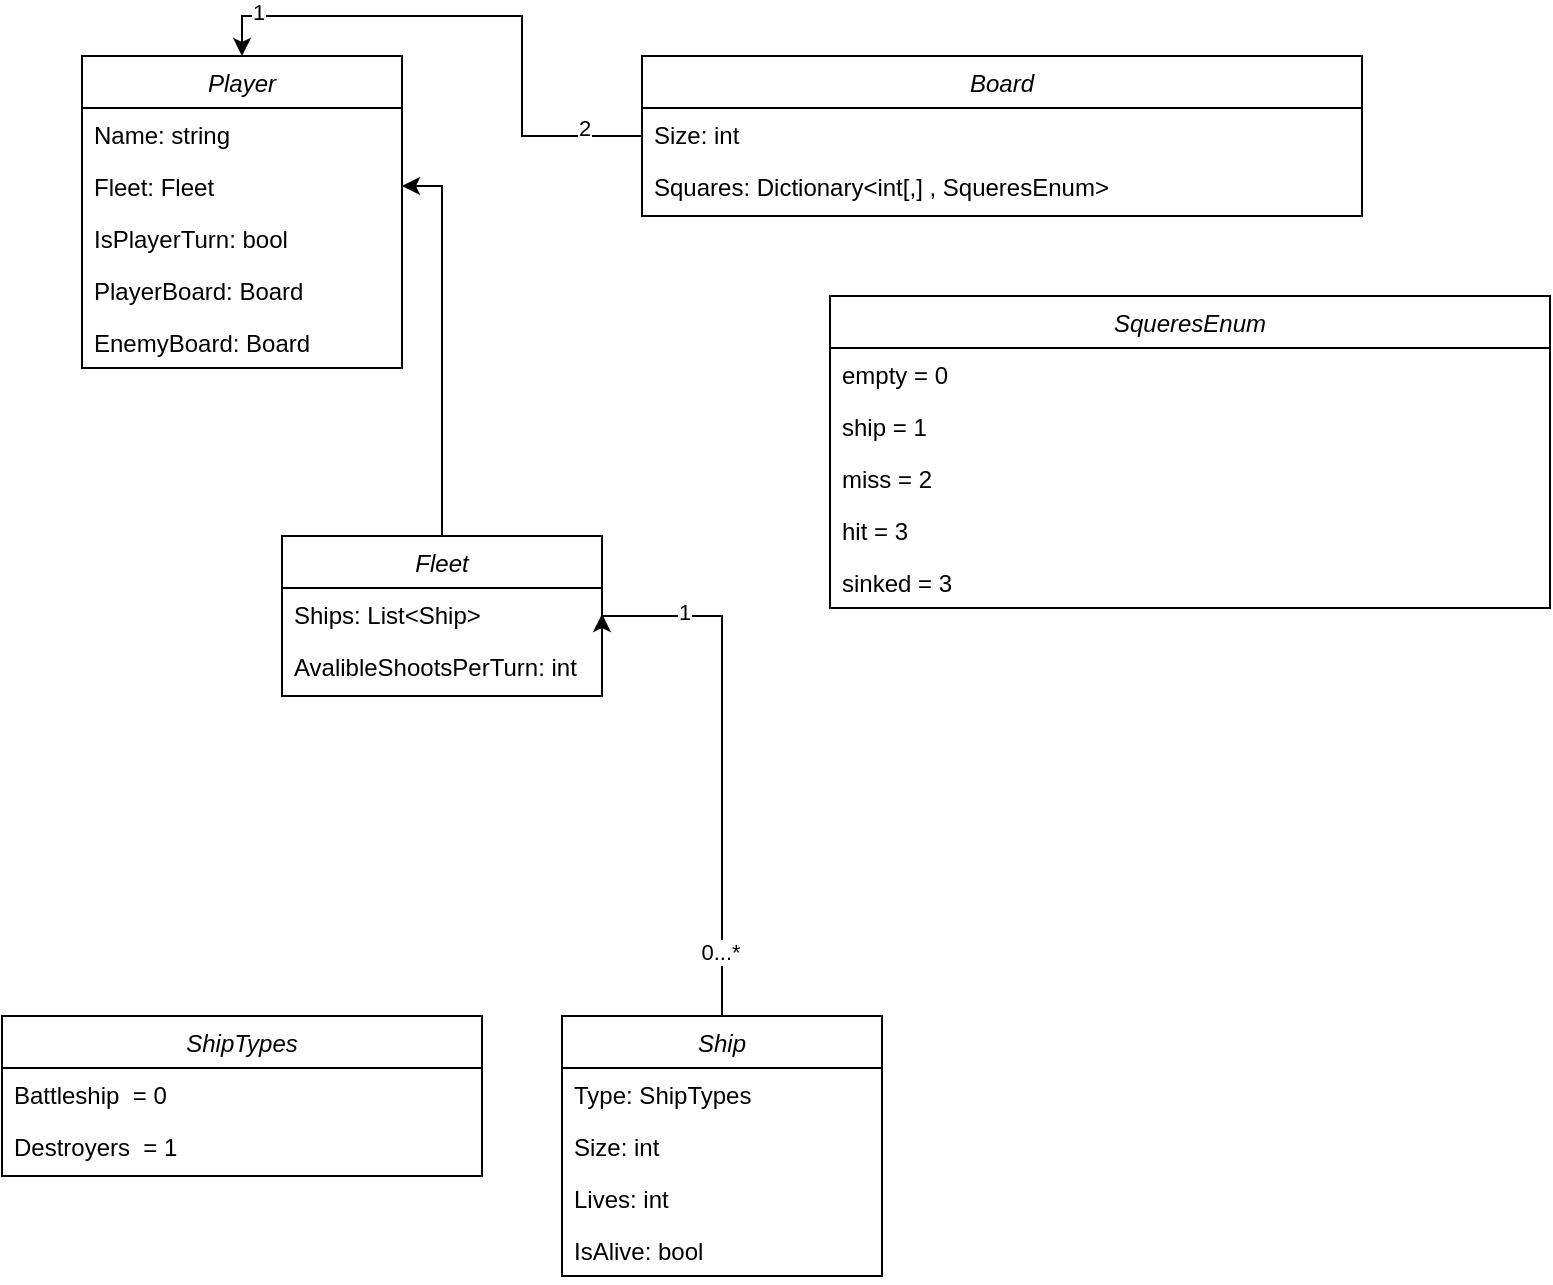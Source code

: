 <mxfile version="21.5.0" type="device">
  <diagram id="C5RBs43oDa-KdzZeNtuy" name="Page-1">
    <mxGraphModel dx="792" dy="1154" grid="1" gridSize="10" guides="1" tooltips="1" connect="1" arrows="1" fold="1" page="1" pageScale="1" pageWidth="827" pageHeight="1169" math="0" shadow="0">
      <root>
        <mxCell id="WIyWlLk6GJQsqaUBKTNV-0" />
        <mxCell id="WIyWlLk6GJQsqaUBKTNV-1" parent="WIyWlLk6GJQsqaUBKTNV-0" />
        <mxCell id="zkfFHV4jXpPFQw0GAbJ--0" value="Player" style="swimlane;fontStyle=2;align=center;verticalAlign=top;childLayout=stackLayout;horizontal=1;startSize=26;horizontalStack=0;resizeParent=1;resizeLast=0;collapsible=1;marginBottom=0;rounded=0;shadow=0;strokeWidth=1;" parent="WIyWlLk6GJQsqaUBKTNV-1" vertex="1">
          <mxGeometry x="40" y="80" width="160" height="156" as="geometry">
            <mxRectangle x="230" y="140" width="160" height="26" as="alternateBounds" />
          </mxGeometry>
        </mxCell>
        <mxCell id="zkfFHV4jXpPFQw0GAbJ--1" value="Name: string" style="text;align=left;verticalAlign=top;spacingLeft=4;spacingRight=4;overflow=hidden;rotatable=0;points=[[0,0.5],[1,0.5]];portConstraint=eastwest;" parent="zkfFHV4jXpPFQw0GAbJ--0" vertex="1">
          <mxGeometry y="26" width="160" height="26" as="geometry" />
        </mxCell>
        <mxCell id="zkfFHV4jXpPFQw0GAbJ--2" value="Fleet: Fleet" style="text;align=left;verticalAlign=top;spacingLeft=4;spacingRight=4;overflow=hidden;rotatable=0;points=[[0,0.5],[1,0.5]];portConstraint=eastwest;rounded=0;shadow=0;html=0;" parent="zkfFHV4jXpPFQw0GAbJ--0" vertex="1">
          <mxGeometry y="52" width="160" height="26" as="geometry" />
        </mxCell>
        <mxCell id="zkfFHV4jXpPFQw0GAbJ--3" value="IsPlayerTurn: bool" style="text;align=left;verticalAlign=top;spacingLeft=4;spacingRight=4;overflow=hidden;rotatable=0;points=[[0,0.5],[1,0.5]];portConstraint=eastwest;rounded=0;shadow=0;html=0;" parent="zkfFHV4jXpPFQw0GAbJ--0" vertex="1">
          <mxGeometry y="78" width="160" height="26" as="geometry" />
        </mxCell>
        <mxCell id="dhn_8ACEzhib1miOB9We-24" value="PlayerBoard: Board&#xa;" style="text;align=left;verticalAlign=top;spacingLeft=4;spacingRight=4;overflow=hidden;rotatable=0;points=[[0,0.5],[1,0.5]];portConstraint=eastwest;rounded=0;shadow=0;html=0;" vertex="1" parent="zkfFHV4jXpPFQw0GAbJ--0">
          <mxGeometry y="104" width="160" height="26" as="geometry" />
        </mxCell>
        <mxCell id="dhn_8ACEzhib1miOB9We-25" value="EnemyBoard: Board&#xa;" style="text;align=left;verticalAlign=top;spacingLeft=4;spacingRight=4;overflow=hidden;rotatable=0;points=[[0,0.5],[1,0.5]];portConstraint=eastwest;rounded=0;shadow=0;html=0;" vertex="1" parent="zkfFHV4jXpPFQw0GAbJ--0">
          <mxGeometry y="130" width="160" height="26" as="geometry" />
        </mxCell>
        <mxCell id="dhn_8ACEzhib1miOB9We-21" style="edgeStyle=orthogonalEdgeStyle;rounded=0;orthogonalLoop=1;jettySize=auto;html=1;entryX=1;entryY=0.5;entryDx=0;entryDy=0;" edge="1" parent="WIyWlLk6GJQsqaUBKTNV-1" source="dhn_8ACEzhib1miOB9We-0" target="dhn_8ACEzhib1miOB9We-9">
          <mxGeometry relative="1" as="geometry">
            <Array as="points">
              <mxPoint x="360" y="360" />
            </Array>
          </mxGeometry>
        </mxCell>
        <mxCell id="dhn_8ACEzhib1miOB9We-22" value="1" style="edgeLabel;html=1;align=center;verticalAlign=middle;resizable=0;points=[];" vertex="1" connectable="0" parent="dhn_8ACEzhib1miOB9We-21">
          <mxGeometry x="0.677" y="-2" relative="1" as="geometry">
            <mxPoint as="offset" />
          </mxGeometry>
        </mxCell>
        <mxCell id="dhn_8ACEzhib1miOB9We-23" value="0...*" style="edgeLabel;html=1;align=center;verticalAlign=middle;resizable=0;points=[];" vertex="1" connectable="0" parent="dhn_8ACEzhib1miOB9We-21">
          <mxGeometry x="-0.754" y="1" relative="1" as="geometry">
            <mxPoint as="offset" />
          </mxGeometry>
        </mxCell>
        <mxCell id="dhn_8ACEzhib1miOB9We-0" value="Ship" style="swimlane;fontStyle=2;align=center;verticalAlign=top;childLayout=stackLayout;horizontal=1;startSize=26;horizontalStack=0;resizeParent=1;resizeLast=0;collapsible=1;marginBottom=0;rounded=0;shadow=0;strokeWidth=1;" vertex="1" parent="WIyWlLk6GJQsqaUBKTNV-1">
          <mxGeometry x="280" y="560" width="160" height="130" as="geometry">
            <mxRectangle x="230" y="140" width="160" height="26" as="alternateBounds" />
          </mxGeometry>
        </mxCell>
        <mxCell id="dhn_8ACEzhib1miOB9We-1" value="Type: ShipTypes" style="text;align=left;verticalAlign=top;spacingLeft=4;spacingRight=4;overflow=hidden;rotatable=0;points=[[0,0.5],[1,0.5]];portConstraint=eastwest;" vertex="1" parent="dhn_8ACEzhib1miOB9We-0">
          <mxGeometry y="26" width="160" height="26" as="geometry" />
        </mxCell>
        <mxCell id="dhn_8ACEzhib1miOB9We-2" value="Size: int" style="text;align=left;verticalAlign=top;spacingLeft=4;spacingRight=4;overflow=hidden;rotatable=0;points=[[0,0.5],[1,0.5]];portConstraint=eastwest;rounded=0;shadow=0;html=0;" vertex="1" parent="dhn_8ACEzhib1miOB9We-0">
          <mxGeometry y="52" width="160" height="26" as="geometry" />
        </mxCell>
        <mxCell id="dhn_8ACEzhib1miOB9We-3" value="Lives: int" style="text;align=left;verticalAlign=top;spacingLeft=4;spacingRight=4;overflow=hidden;rotatable=0;points=[[0,0.5],[1,0.5]];portConstraint=eastwest;rounded=0;shadow=0;html=0;" vertex="1" parent="dhn_8ACEzhib1miOB9We-0">
          <mxGeometry y="78" width="160" height="26" as="geometry" />
        </mxCell>
        <mxCell id="dhn_8ACEzhib1miOB9We-53" value="IsAlive: bool" style="text;align=left;verticalAlign=top;spacingLeft=4;spacingRight=4;overflow=hidden;rotatable=0;points=[[0,0.5],[1,0.5]];portConstraint=eastwest;rounded=0;shadow=0;html=0;" vertex="1" parent="dhn_8ACEzhib1miOB9We-0">
          <mxGeometry y="104" width="160" height="26" as="geometry" />
        </mxCell>
        <mxCell id="dhn_8ACEzhib1miOB9We-26" style="edgeStyle=orthogonalEdgeStyle;rounded=0;orthogonalLoop=1;jettySize=auto;html=1;entryX=0.5;entryY=0;entryDx=0;entryDy=0;" edge="1" parent="WIyWlLk6GJQsqaUBKTNV-1" source="dhn_8ACEzhib1miOB9We-4" target="zkfFHV4jXpPFQw0GAbJ--0">
          <mxGeometry relative="1" as="geometry" />
        </mxCell>
        <mxCell id="dhn_8ACEzhib1miOB9We-27" value="1" style="edgeLabel;html=1;align=center;verticalAlign=middle;resizable=0;points=[];" vertex="1" connectable="0" parent="dhn_8ACEzhib1miOB9We-26">
          <mxGeometry x="0.8" y="-2" relative="1" as="geometry">
            <mxPoint as="offset" />
          </mxGeometry>
        </mxCell>
        <mxCell id="dhn_8ACEzhib1miOB9We-29" value="2" style="edgeLabel;html=1;align=center;verticalAlign=middle;resizable=0;points=[];" vertex="1" connectable="0" parent="dhn_8ACEzhib1miOB9We-26">
          <mxGeometry x="-0.794" y="-4" relative="1" as="geometry">
            <mxPoint as="offset" />
          </mxGeometry>
        </mxCell>
        <mxCell id="dhn_8ACEzhib1miOB9We-4" value="Board" style="swimlane;fontStyle=2;align=center;verticalAlign=top;childLayout=stackLayout;horizontal=1;startSize=26;horizontalStack=0;resizeParent=1;resizeLast=0;collapsible=1;marginBottom=0;rounded=0;shadow=0;strokeWidth=1;" vertex="1" parent="WIyWlLk6GJQsqaUBKTNV-1">
          <mxGeometry x="320" y="80" width="360" height="80" as="geometry">
            <mxRectangle x="230" y="140" width="160" height="26" as="alternateBounds" />
          </mxGeometry>
        </mxCell>
        <mxCell id="dhn_8ACEzhib1miOB9We-5" value="Size: int" style="text;align=left;verticalAlign=top;spacingLeft=4;spacingRight=4;overflow=hidden;rotatable=0;points=[[0,0.5],[1,0.5]];portConstraint=eastwest;" vertex="1" parent="dhn_8ACEzhib1miOB9We-4">
          <mxGeometry y="26" width="360" height="26" as="geometry" />
        </mxCell>
        <mxCell id="dhn_8ACEzhib1miOB9We-6" value="Squares: Dictionary&lt;int[,] , SqueresEnum&gt;" style="text;align=left;verticalAlign=top;spacingLeft=4;spacingRight=4;overflow=hidden;rotatable=0;points=[[0,0.5],[1,0.5]];portConstraint=eastwest;rounded=0;shadow=0;html=0;" vertex="1" parent="dhn_8ACEzhib1miOB9We-4">
          <mxGeometry y="52" width="360" height="26" as="geometry" />
        </mxCell>
        <mxCell id="dhn_8ACEzhib1miOB9We-20" style="edgeStyle=orthogonalEdgeStyle;rounded=0;orthogonalLoop=1;jettySize=auto;html=1;" edge="1" parent="WIyWlLk6GJQsqaUBKTNV-1" source="dhn_8ACEzhib1miOB9We-8" target="zkfFHV4jXpPFQw0GAbJ--2">
          <mxGeometry relative="1" as="geometry" />
        </mxCell>
        <mxCell id="dhn_8ACEzhib1miOB9We-8" value="Fleet" style="swimlane;fontStyle=2;align=center;verticalAlign=top;childLayout=stackLayout;horizontal=1;startSize=26;horizontalStack=0;resizeParent=1;resizeLast=0;collapsible=1;marginBottom=0;rounded=0;shadow=0;strokeWidth=1;" vertex="1" parent="WIyWlLk6GJQsqaUBKTNV-1">
          <mxGeometry x="140" y="320" width="160" height="80" as="geometry">
            <mxRectangle x="230" y="140" width="160" height="26" as="alternateBounds" />
          </mxGeometry>
        </mxCell>
        <mxCell id="dhn_8ACEzhib1miOB9We-9" value="Ships: List&lt;Ship&gt;" style="text;align=left;verticalAlign=top;spacingLeft=4;spacingRight=4;overflow=hidden;rotatable=0;points=[[0,0.5],[1,0.5]];portConstraint=eastwest;" vertex="1" parent="dhn_8ACEzhib1miOB9We-8">
          <mxGeometry y="26" width="160" height="26" as="geometry" />
        </mxCell>
        <mxCell id="dhn_8ACEzhib1miOB9We-11" value="AvalibleShootsPerTurn: int" style="text;align=left;verticalAlign=top;spacingLeft=4;spacingRight=4;overflow=hidden;rotatable=0;points=[[0,0.5],[1,0.5]];portConstraint=eastwest;rounded=0;shadow=0;html=0;" vertex="1" parent="dhn_8ACEzhib1miOB9We-8">
          <mxGeometry y="52" width="160" height="26" as="geometry" />
        </mxCell>
        <mxCell id="dhn_8ACEzhib1miOB9We-40" value="SqueresEnum" style="swimlane;fontStyle=2;align=center;verticalAlign=top;childLayout=stackLayout;horizontal=1;startSize=26;horizontalStack=0;resizeParent=1;resizeLast=0;collapsible=1;marginBottom=0;rounded=0;shadow=0;strokeWidth=1;" vertex="1" parent="WIyWlLk6GJQsqaUBKTNV-1">
          <mxGeometry x="414" y="200" width="360" height="156" as="geometry">
            <mxRectangle x="230" y="140" width="160" height="26" as="alternateBounds" />
          </mxGeometry>
        </mxCell>
        <mxCell id="dhn_8ACEzhib1miOB9We-41" value="empty = 0&#xa;" style="text;align=left;verticalAlign=top;spacingLeft=4;spacingRight=4;overflow=hidden;rotatable=0;points=[[0,0.5],[1,0.5]];portConstraint=eastwest;" vertex="1" parent="dhn_8ACEzhib1miOB9We-40">
          <mxGeometry y="26" width="360" height="26" as="geometry" />
        </mxCell>
        <mxCell id="dhn_8ACEzhib1miOB9We-43" value="ship = 1&#xa;" style="text;align=left;verticalAlign=top;spacingLeft=4;spacingRight=4;overflow=hidden;rotatable=0;points=[[0,0.5],[1,0.5]];portConstraint=eastwest;" vertex="1" parent="dhn_8ACEzhib1miOB9We-40">
          <mxGeometry y="52" width="360" height="26" as="geometry" />
        </mxCell>
        <mxCell id="dhn_8ACEzhib1miOB9We-44" value="miss = 2&#xa;" style="text;align=left;verticalAlign=top;spacingLeft=4;spacingRight=4;overflow=hidden;rotatable=0;points=[[0,0.5],[1,0.5]];portConstraint=eastwest;" vertex="1" parent="dhn_8ACEzhib1miOB9We-40">
          <mxGeometry y="78" width="360" height="26" as="geometry" />
        </mxCell>
        <mxCell id="dhn_8ACEzhib1miOB9We-45" value="hit = 3&#xa;" style="text;align=left;verticalAlign=top;spacingLeft=4;spacingRight=4;overflow=hidden;rotatable=0;points=[[0,0.5],[1,0.5]];portConstraint=eastwest;" vertex="1" parent="dhn_8ACEzhib1miOB9We-40">
          <mxGeometry y="104" width="360" height="26" as="geometry" />
        </mxCell>
        <mxCell id="dhn_8ACEzhib1miOB9We-46" value="sinked = 3&#xa;" style="text;align=left;verticalAlign=top;spacingLeft=4;spacingRight=4;overflow=hidden;rotatable=0;points=[[0,0.5],[1,0.5]];portConstraint=eastwest;" vertex="1" parent="dhn_8ACEzhib1miOB9We-40">
          <mxGeometry y="130" width="360" height="26" as="geometry" />
        </mxCell>
        <mxCell id="dhn_8ACEzhib1miOB9We-47" value="ShipTypes" style="swimlane;fontStyle=2;align=center;verticalAlign=top;childLayout=stackLayout;horizontal=1;startSize=26;horizontalStack=0;resizeParent=1;resizeLast=0;collapsible=1;marginBottom=0;rounded=0;shadow=0;strokeWidth=1;" vertex="1" parent="WIyWlLk6GJQsqaUBKTNV-1">
          <mxGeometry y="560" width="240" height="80" as="geometry">
            <mxRectangle x="230" y="140" width="160" height="26" as="alternateBounds" />
          </mxGeometry>
        </mxCell>
        <mxCell id="dhn_8ACEzhib1miOB9We-48" value="Battleship  = 0&#xa;" style="text;align=left;verticalAlign=top;spacingLeft=4;spacingRight=4;overflow=hidden;rotatable=0;points=[[0,0.5],[1,0.5]];portConstraint=eastwest;" vertex="1" parent="dhn_8ACEzhib1miOB9We-47">
          <mxGeometry y="26" width="240" height="26" as="geometry" />
        </mxCell>
        <mxCell id="dhn_8ACEzhib1miOB9We-49" value="Destroyers  = 1&#xa;" style="text;align=left;verticalAlign=top;spacingLeft=4;spacingRight=4;overflow=hidden;rotatable=0;points=[[0,0.5],[1,0.5]];portConstraint=eastwest;" vertex="1" parent="dhn_8ACEzhib1miOB9We-47">
          <mxGeometry y="52" width="240" height="26" as="geometry" />
        </mxCell>
      </root>
    </mxGraphModel>
  </diagram>
</mxfile>
